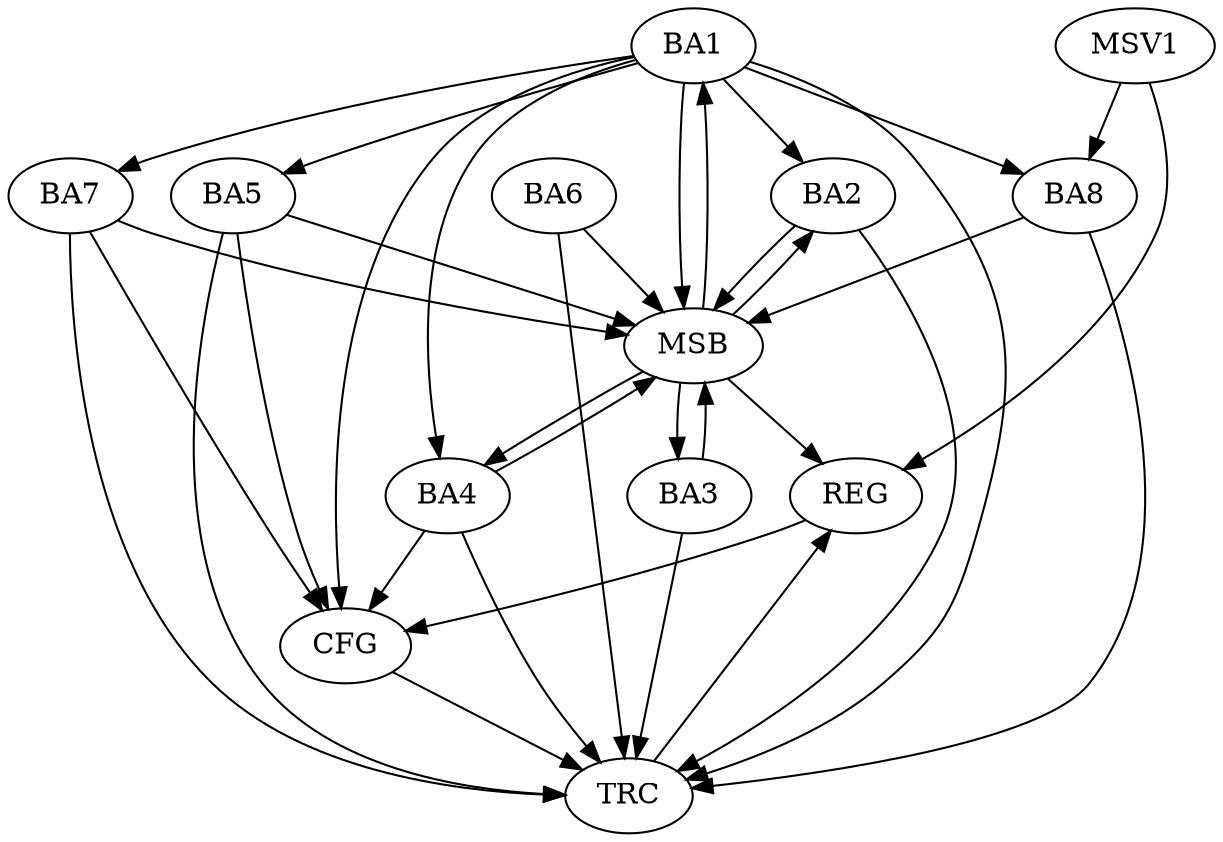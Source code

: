 strict digraph G {
  BA1 [ label="BA1" ];
  BA2 [ label="BA2" ];
  BA3 [ label="BA3" ];
  BA4 [ label="BA4" ];
  BA5 [ label="BA5" ];
  BA6 [ label="BA6" ];
  BA7 [ label="BA7" ];
  BA8 [ label="BA8" ];
  REG [ label="REG" ];
  MSB [ label="MSB" ];
  CFG [ label="CFG" ];
  TRC [ label="TRC" ];
  MSV1 [ label="MSV1" ];
  BA1 -> MSB;
  MSB -> BA2;
  MSB -> REG;
  BA2 -> MSB;
  MSB -> BA1;
  BA3 -> MSB;
  BA4 -> MSB;
  MSB -> BA3;
  BA5 -> MSB;
  BA6 -> MSB;
  MSB -> BA4;
  BA7 -> MSB;
  BA8 -> MSB;
  BA5 -> CFG;
  BA4 -> CFG;
  BA7 -> CFG;
  BA1 -> CFG;
  REG -> CFG;
  BA1 -> TRC;
  BA2 -> TRC;
  BA3 -> TRC;
  BA4 -> TRC;
  BA5 -> TRC;
  BA6 -> TRC;
  BA7 -> TRC;
  BA8 -> TRC;
  CFG -> TRC;
  TRC -> REG;
  BA1 -> BA5;
  BA1 -> BA4;
  BA1 -> BA7;
  BA1 -> BA2;
  BA1 -> BA8;
  MSV1 -> BA8;
  MSV1 -> REG;
}
